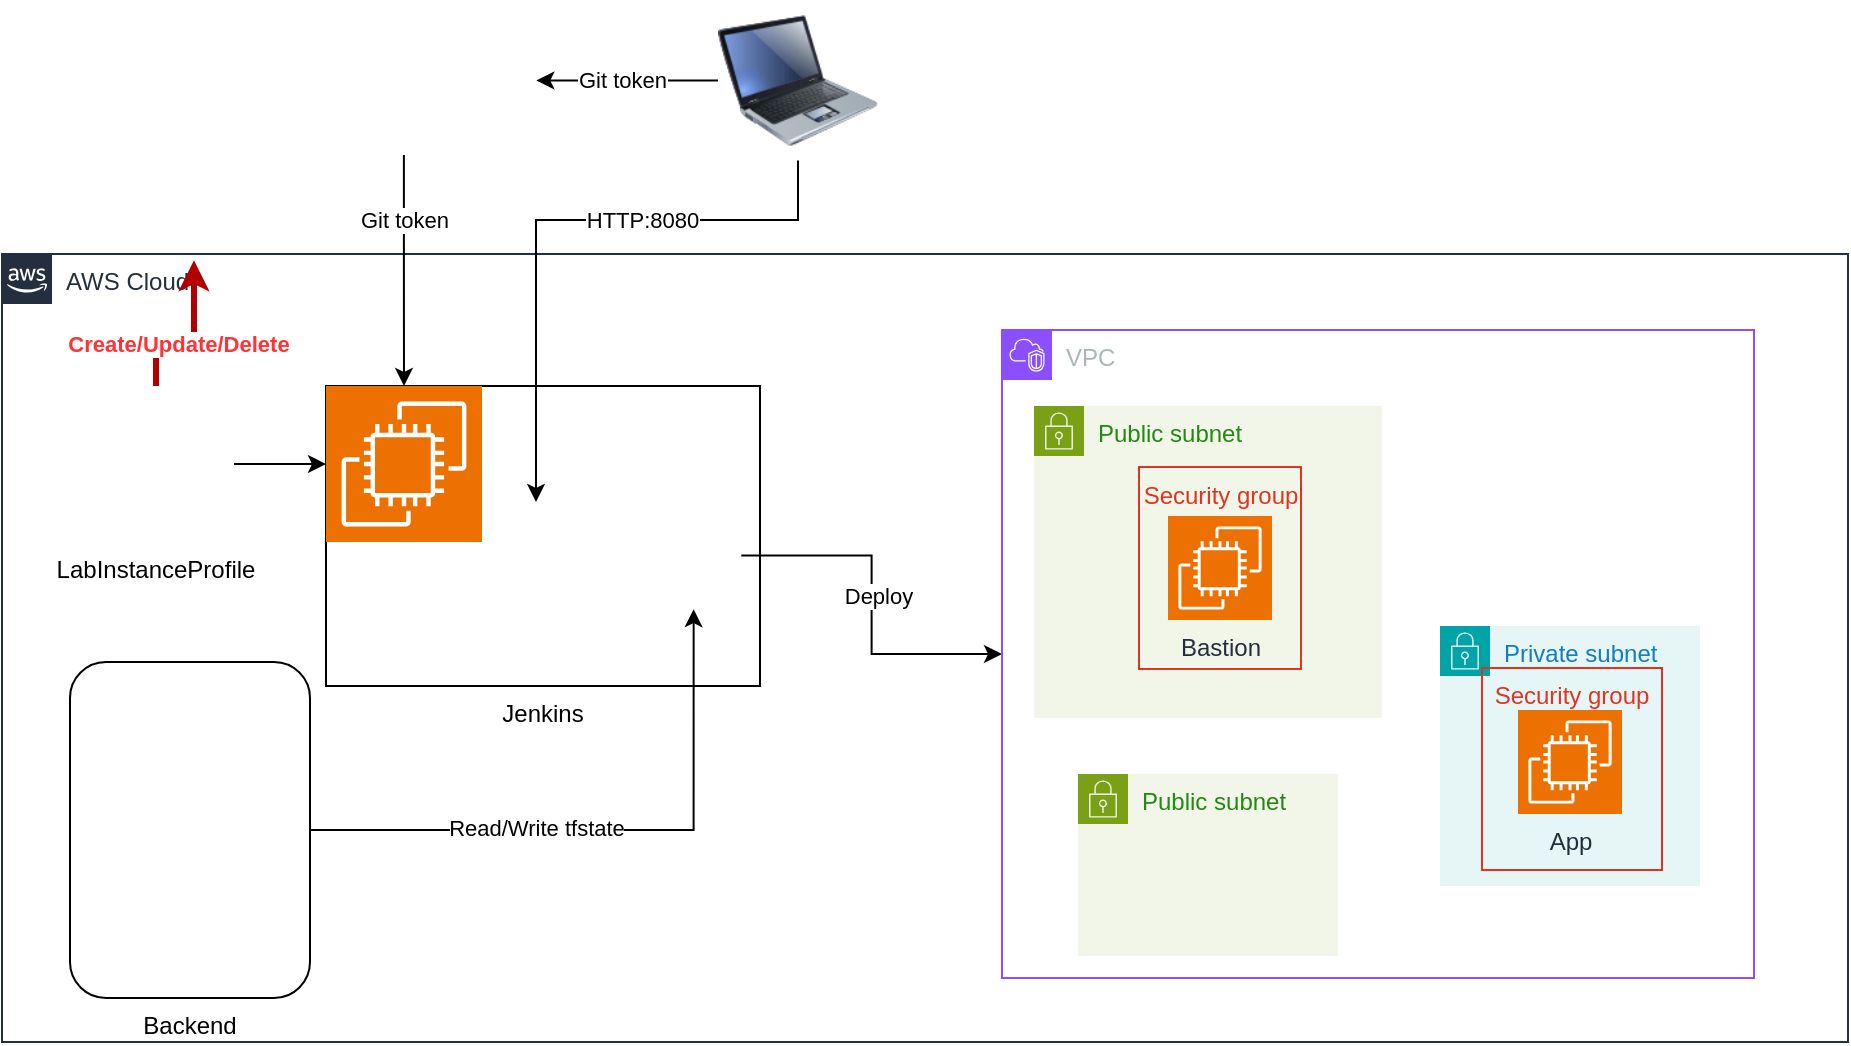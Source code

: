 <mxfile version="26.0.5">
  <diagram name="Page-1" id="eWceWiFo3uiuACEVMpWz">
    <mxGraphModel dx="1505" dy="1342" grid="0" gridSize="10" guides="1" tooltips="1" connect="1" arrows="1" fold="1" page="0" pageScale="1" pageWidth="827" pageHeight="1169" math="0" shadow="0">
      <root>
        <mxCell id="0" />
        <mxCell id="1" parent="0" />
        <mxCell id="SlBY4rNjQKFtLtAtpvnM-25" value="Jenkins" style="rounded=0;whiteSpace=wrap;html=1;labelPosition=center;verticalLabelPosition=bottom;align=center;verticalAlign=top;" vertex="1" parent="1">
          <mxGeometry x="-228" y="-512" width="217" height="150" as="geometry" />
        </mxCell>
        <mxCell id="SlBY4rNjQKFtLtAtpvnM-36" style="edgeStyle=orthogonalEdgeStyle;rounded=0;orthogonalLoop=1;jettySize=auto;html=1;entryX=0;entryY=0.5;entryDx=0;entryDy=0;" edge="1" parent="1" source="SlBY4rNjQKFtLtAtpvnM-3" target="SlBY4rNjQKFtLtAtpvnM-28">
          <mxGeometry relative="1" as="geometry" />
        </mxCell>
        <mxCell id="SlBY4rNjQKFtLtAtpvnM-37" value="Deploy" style="edgeLabel;html=1;align=center;verticalAlign=middle;resizable=0;points=[];" vertex="1" connectable="0" parent="SlBY4rNjQKFtLtAtpvnM-36">
          <mxGeometry x="0.195" y="4" relative="1" as="geometry">
            <mxPoint x="-1" y="-22" as="offset" />
          </mxGeometry>
        </mxCell>
        <mxCell id="SlBY4rNjQKFtLtAtpvnM-3" value="" style="shape=image;verticalLabelPosition=bottom;labelBackgroundColor=default;verticalAlign=top;aspect=fixed;imageAspect=0;image=https://static-00.iconduck.com/assets.00/file-type-terraform-icon-1821x2048-mbxeegff.png;" vertex="1" parent="1">
          <mxGeometry x="-68.0" y="-454" width="47.64" height="53.58" as="geometry" />
        </mxCell>
        <mxCell id="SlBY4rNjQKFtLtAtpvnM-4" value="" style="shape=image;verticalLabelPosition=bottom;labelBackgroundColor=default;verticalAlign=top;aspect=fixed;imageAspect=0;image=https://logolook.net/wp-content/uploads/2022/12/GitHub-Logo.png;" vertex="1" parent="1">
          <mxGeometry x="-255.16" y="-702" width="132.33" height="74.44" as="geometry" />
        </mxCell>
        <mxCell id="SlBY4rNjQKFtLtAtpvnM-5" value="AWS Cloud" style="points=[[0,0],[0.25,0],[0.5,0],[0.75,0],[1,0],[1,0.25],[1,0.5],[1,0.75],[1,1],[0.75,1],[0.5,1],[0.25,1],[0,1],[0,0.75],[0,0.5],[0,0.25]];outlineConnect=0;gradientColor=none;html=1;whiteSpace=wrap;fontSize=12;fontStyle=0;container=0;pointerEvents=0;collapsible=0;recursiveResize=0;shape=mxgraph.aws4.group;grIcon=mxgraph.aws4.group_aws_cloud_alt;strokeColor=#232F3E;fillColor=none;verticalAlign=top;align=left;spacingLeft=30;fontColor=#232F3E;dashed=0;" vertex="1" parent="1">
          <mxGeometry x="-390" y="-578" width="923" height="394" as="geometry" />
        </mxCell>
        <mxCell id="SlBY4rNjQKFtLtAtpvnM-17" style="edgeStyle=orthogonalEdgeStyle;rounded=0;orthogonalLoop=1;jettySize=auto;html=1;" edge="1" parent="1" source="SlBY4rNjQKFtLtAtpvnM-7" target="SlBY4rNjQKFtLtAtpvnM-4">
          <mxGeometry relative="1" as="geometry" />
        </mxCell>
        <mxCell id="SlBY4rNjQKFtLtAtpvnM-18" value="Git token" style="edgeLabel;html=1;align=center;verticalAlign=middle;resizable=0;points=[];" vertex="1" connectable="0" parent="SlBY4rNjQKFtLtAtpvnM-17">
          <mxGeometry x="0.086" relative="1" as="geometry">
            <mxPoint x="1" as="offset" />
          </mxGeometry>
        </mxCell>
        <mxCell id="SlBY4rNjQKFtLtAtpvnM-7" value="" style="image;html=1;image=img/lib/clip_art/computers/Laptop_128x128.png" vertex="1" parent="1">
          <mxGeometry x="-32" y="-704.78" width="80" height="80" as="geometry" />
        </mxCell>
        <mxCell id="SlBY4rNjQKFtLtAtpvnM-6" value="" style="sketch=0;points=[[0,0,0],[0.25,0,0],[0.5,0,0],[0.75,0,0],[1,0,0],[0,1,0],[0.25,1,0],[0.5,1,0],[0.75,1,0],[1,1,0],[0,0.25,0],[0,0.5,0],[0,0.75,0],[1,0.25,0],[1,0.5,0],[1,0.75,0]];outlineConnect=0;fontColor=#232F3E;fillColor=#ED7100;strokeColor=#ffffff;dashed=0;verticalLabelPosition=bottom;verticalAlign=top;align=center;html=1;fontSize=12;fontStyle=0;aspect=fixed;shape=mxgraph.aws4.resourceIcon;resIcon=mxgraph.aws4.ec2;" vertex="1" parent="1">
          <mxGeometry x="-228" y="-512" width="78" height="78" as="geometry" />
        </mxCell>
        <mxCell id="SlBY4rNjQKFtLtAtpvnM-1" value="" style="shape=image;verticalLabelPosition=bottom;labelBackgroundColor=default;verticalAlign=top;aspect=fixed;imageAspect=0;image=https://logos-world.net/wp-content/uploads/2023/12/Jenkins-Emblem.png;" vertex="1" parent="1">
          <mxGeometry x="-183" y="-454" width="120" height="67.5" as="geometry" />
        </mxCell>
        <mxCell id="SlBY4rNjQKFtLtAtpvnM-13" style="edgeStyle=orthogonalEdgeStyle;rounded=0;orthogonalLoop=1;jettySize=auto;html=1;" edge="1" parent="1" source="SlBY4rNjQKFtLtAtpvnM-10" target="SlBY4rNjQKFtLtAtpvnM-6">
          <mxGeometry relative="1" as="geometry" />
        </mxCell>
        <mxCell id="SlBY4rNjQKFtLtAtpvnM-10" value="LabInstanceProfile" style="shape=image;verticalLabelPosition=bottom;labelBackgroundColor=default;verticalAlign=top;aspect=fixed;imageAspect=0;image=https://svgmix.com/uploads/4b20ce-aws-iam.svg;" vertex="1" parent="1">
          <mxGeometry x="-352" y="-512" width="78" height="78" as="geometry" />
        </mxCell>
        <mxCell id="SlBY4rNjQKFtLtAtpvnM-15" style="edgeStyle=orthogonalEdgeStyle;rounded=0;orthogonalLoop=1;jettySize=auto;html=1;entryX=0.5;entryY=0;entryDx=0;entryDy=0;entryPerimeter=0;" edge="1" parent="1" source="SlBY4rNjQKFtLtAtpvnM-4" target="SlBY4rNjQKFtLtAtpvnM-6">
          <mxGeometry relative="1" as="geometry" />
        </mxCell>
        <mxCell id="SlBY4rNjQKFtLtAtpvnM-16" value="Git token" style="edgeLabel;html=1;align=center;verticalAlign=middle;resizable=0;points=[];" vertex="1" connectable="0" parent="SlBY4rNjQKFtLtAtpvnM-15">
          <mxGeometry x="-0.438" relative="1" as="geometry">
            <mxPoint as="offset" />
          </mxGeometry>
        </mxCell>
        <mxCell id="SlBY4rNjQKFtLtAtpvnM-19" style="edgeStyle=orthogonalEdgeStyle;rounded=0;orthogonalLoop=1;jettySize=auto;html=1;" edge="1" parent="1" source="SlBY4rNjQKFtLtAtpvnM-7" target="SlBY4rNjQKFtLtAtpvnM-1">
          <mxGeometry relative="1" as="geometry">
            <Array as="points">
              <mxPoint x="8" y="-595" />
              <mxPoint x="-123" y="-595" />
            </Array>
          </mxGeometry>
        </mxCell>
        <mxCell id="SlBY4rNjQKFtLtAtpvnM-20" value="HTTP:8080" style="edgeLabel;html=1;align=center;verticalAlign=middle;resizable=0;points=[];" vertex="1" connectable="0" parent="SlBY4rNjQKFtLtAtpvnM-19">
          <mxGeometry x="0.027" y="2" relative="1" as="geometry">
            <mxPoint x="47" y="-2" as="offset" />
          </mxGeometry>
        </mxCell>
        <mxCell id="SlBY4rNjQKFtLtAtpvnM-26" style="edgeStyle=orthogonalEdgeStyle;rounded=0;orthogonalLoop=1;jettySize=auto;html=1;exitX=1;exitY=0.5;exitDx=0;exitDy=0;entryX=0.5;entryY=1;entryDx=0;entryDy=0;" edge="1" parent="1" source="SlBY4rNjQKFtLtAtpvnM-21" target="SlBY4rNjQKFtLtAtpvnM-3">
          <mxGeometry relative="1" as="geometry" />
        </mxCell>
        <mxCell id="SlBY4rNjQKFtLtAtpvnM-27" value="Read/Write tfstate" style="edgeLabel;html=1;align=center;verticalAlign=middle;resizable=0;points=[];" vertex="1" connectable="0" parent="SlBY4rNjQKFtLtAtpvnM-26">
          <mxGeometry x="-0.254" y="1" relative="1" as="geometry">
            <mxPoint as="offset" />
          </mxGeometry>
        </mxCell>
        <mxCell id="SlBY4rNjQKFtLtAtpvnM-21" value="Backend" style="rounded=1;whiteSpace=wrap;html=1;labelPosition=center;verticalLabelPosition=bottom;align=center;verticalAlign=top;" vertex="1" parent="1">
          <mxGeometry x="-356" y="-374" width="120" height="168" as="geometry" />
        </mxCell>
        <mxCell id="SlBY4rNjQKFtLtAtpvnM-23" style="edgeStyle=orthogonalEdgeStyle;rounded=0;orthogonalLoop=1;jettySize=auto;html=1;entryX=0.104;entryY=0.008;entryDx=0;entryDy=0;entryPerimeter=0;fillColor=#e51400;strokeColor=#B20000;strokeWidth=3;" edge="1" parent="1" source="SlBY4rNjQKFtLtAtpvnM-10" target="SlBY4rNjQKFtLtAtpvnM-5">
          <mxGeometry relative="1" as="geometry">
            <Array as="points">
              <mxPoint x="-313" y="-532" />
              <mxPoint x="-294" y="-532" />
            </Array>
          </mxGeometry>
        </mxCell>
        <mxCell id="SlBY4rNjQKFtLtAtpvnM-24" value="Create/Update/Delete" style="edgeLabel;html=1;align=center;verticalAlign=middle;resizable=0;points=[];fontColor=#FF3333;fontStyle=1" vertex="1" connectable="0" parent="SlBY4rNjQKFtLtAtpvnM-23">
          <mxGeometry x="-0.242" y="1" relative="1" as="geometry">
            <mxPoint as="offset" />
          </mxGeometry>
        </mxCell>
        <mxCell id="SlBY4rNjQKFtLtAtpvnM-11" value="" style="shape=image;verticalLabelPosition=bottom;labelBackgroundColor=default;verticalAlign=top;aspect=fixed;imageAspect=0;image=https://svgmix.com/uploads/133ab8-aws-dynamodb.svg;" vertex="1" parent="1">
          <mxGeometry x="-323" y="-354" width="54" height="54" as="geometry" />
        </mxCell>
        <mxCell id="SlBY4rNjQKFtLtAtpvnM-12" value="" style="shape=image;verticalLabelPosition=bottom;labelBackgroundColor=default;verticalAlign=top;aspect=fixed;imageAspect=0;image=https://cdn.worldvectorlogo.com/logos/amazon-s3-simple-storage-service.svg;" vertex="1" parent="1">
          <mxGeometry x="-323" y="-274" width="54" height="54" as="geometry" />
        </mxCell>
        <mxCell id="SlBY4rNjQKFtLtAtpvnM-28" value="VPC" style="points=[[0,0],[0.25,0],[0.5,0],[0.75,0],[1,0],[1,0.25],[1,0.5],[1,0.75],[1,1],[0.75,1],[0.5,1],[0.25,1],[0,1],[0,0.75],[0,0.5],[0,0.25]];outlineConnect=0;gradientColor=none;html=1;whiteSpace=wrap;fontSize=12;fontStyle=0;container=1;pointerEvents=0;collapsible=0;recursiveResize=0;shape=mxgraph.aws4.group;grIcon=mxgraph.aws4.group_vpc2;strokeColor=#8C4FFF;fillColor=none;verticalAlign=top;align=left;spacingLeft=30;fontColor=#AAB7B8;dashed=0;" vertex="1" parent="1">
          <mxGeometry x="110" y="-540" width="376" height="324" as="geometry" />
        </mxCell>
        <mxCell id="SlBY4rNjQKFtLtAtpvnM-29" value="Private subnet" style="points=[[0,0],[0.25,0],[0.5,0],[0.75,0],[1,0],[1,0.25],[1,0.5],[1,0.75],[1,1],[0.75,1],[0.5,1],[0.25,1],[0,1],[0,0.75],[0,0.5],[0,0.25]];outlineConnect=0;gradientColor=none;html=1;whiteSpace=wrap;fontSize=12;fontStyle=0;container=1;pointerEvents=0;collapsible=0;recursiveResize=0;shape=mxgraph.aws4.group;grIcon=mxgraph.aws4.group_security_group;grStroke=0;strokeColor=#00A4A6;fillColor=#E6F6F7;verticalAlign=top;align=left;spacingLeft=30;fontColor=#147EBA;dashed=0;" vertex="1" parent="SlBY4rNjQKFtLtAtpvnM-28">
          <mxGeometry x="219" y="148" width="130" height="130" as="geometry" />
        </mxCell>
        <mxCell id="SlBY4rNjQKFtLtAtpvnM-33" value="App" style="sketch=0;points=[[0,0,0],[0.25,0,0],[0.5,0,0],[0.75,0,0],[1,0,0],[0,1,0],[0.25,1,0],[0.5,1,0],[0.75,1,0],[1,1,0],[0,0.25,0],[0,0.5,0],[0,0.75,0],[1,0.25,0],[1,0.5,0],[1,0.75,0]];outlineConnect=0;fontColor=#232F3E;fillColor=#ED7100;strokeColor=#ffffff;dashed=0;verticalLabelPosition=bottom;verticalAlign=top;align=center;html=1;fontSize=12;fontStyle=0;aspect=fixed;shape=mxgraph.aws4.resourceIcon;resIcon=mxgraph.aws4.ec2;" vertex="1" parent="SlBY4rNjQKFtLtAtpvnM-29">
          <mxGeometry x="39" y="42" width="52" height="52" as="geometry" />
        </mxCell>
        <mxCell id="SlBY4rNjQKFtLtAtpvnM-30" value="Public subnet" style="points=[[0,0],[0.25,0],[0.5,0],[0.75,0],[1,0],[1,0.25],[1,0.5],[1,0.75],[1,1],[0.75,1],[0.5,1],[0.25,1],[0,1],[0,0.75],[0,0.5],[0,0.25]];outlineConnect=0;gradientColor=none;html=1;whiteSpace=wrap;fontSize=12;fontStyle=0;container=1;pointerEvents=0;collapsible=0;recursiveResize=0;shape=mxgraph.aws4.group;grIcon=mxgraph.aws4.group_security_group;grStroke=0;strokeColor=#7AA116;fillColor=#F2F6E8;verticalAlign=top;align=left;spacingLeft=30;fontColor=#248814;dashed=0;" vertex="1" parent="SlBY4rNjQKFtLtAtpvnM-28">
          <mxGeometry x="16" y="38" width="174" height="156" as="geometry" />
        </mxCell>
        <mxCell id="SlBY4rNjQKFtLtAtpvnM-32" value="Bastion" style="sketch=0;points=[[0,0,0],[0.25,0,0],[0.5,0,0],[0.75,0,0],[1,0,0],[0,1,0],[0.25,1,0],[0.5,1,0],[0.75,1,0],[1,1,0],[0,0.25,0],[0,0.5,0],[0,0.75,0],[1,0.25,0],[1,0.5,0],[1,0.75,0]];outlineConnect=0;fontColor=#232F3E;fillColor=#ED7100;strokeColor=#ffffff;dashed=0;verticalLabelPosition=bottom;verticalAlign=top;align=center;html=1;fontSize=12;fontStyle=0;aspect=fixed;shape=mxgraph.aws4.resourceIcon;resIcon=mxgraph.aws4.ec2;" vertex="1" parent="SlBY4rNjQKFtLtAtpvnM-30">
          <mxGeometry x="67" y="55" width="52" height="52" as="geometry" />
        </mxCell>
        <mxCell id="SlBY4rNjQKFtLtAtpvnM-35" value="Security group" style="fillColor=none;strokeColor=#DD3522;verticalAlign=top;fontStyle=0;fontColor=#DD3522;whiteSpace=wrap;html=1;" vertex="1" parent="SlBY4rNjQKFtLtAtpvnM-30">
          <mxGeometry x="52.5" y="30.5" width="81" height="101" as="geometry" />
        </mxCell>
        <mxCell id="SlBY4rNjQKFtLtAtpvnM-31" value="Public subnet" style="points=[[0,0],[0.25,0],[0.5,0],[0.75,0],[1,0],[1,0.25],[1,0.5],[1,0.75],[1,1],[0.75,1],[0.5,1],[0.25,1],[0,1],[0,0.75],[0,0.5],[0,0.25]];outlineConnect=0;gradientColor=none;html=1;whiteSpace=wrap;fontSize=12;fontStyle=0;container=1;pointerEvents=0;collapsible=0;recursiveResize=0;shape=mxgraph.aws4.group;grIcon=mxgraph.aws4.group_security_group;grStroke=0;strokeColor=#7AA116;fillColor=#F2F6E8;verticalAlign=top;align=left;spacingLeft=30;fontColor=#248814;dashed=0;" vertex="1" parent="SlBY4rNjQKFtLtAtpvnM-28">
          <mxGeometry x="38" y="222" width="130" height="91" as="geometry" />
        </mxCell>
        <mxCell id="SlBY4rNjQKFtLtAtpvnM-34" value="Security group" style="fillColor=none;strokeColor=#DD3522;verticalAlign=top;fontStyle=0;fontColor=#DD3522;whiteSpace=wrap;html=1;" vertex="1" parent="SlBY4rNjQKFtLtAtpvnM-28">
          <mxGeometry x="240" y="169" width="90" height="101" as="geometry" />
        </mxCell>
      </root>
    </mxGraphModel>
  </diagram>
</mxfile>
